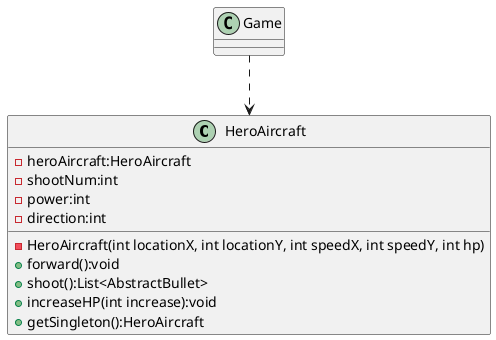 @startuml
'https://plantuml.com/class-diagram

class HeroAircraft{
    - heroAircraft:HeroAircraft
    - shootNum:int
    - power:int
    - direction:int
    - HeroAircraft(int locationX, int locationY, int speedX, int speedY, int hp)
    + forward():void
    + shoot():List<AbstractBullet>
    + increaseHP(int increase):void
    + getSingleton():HeroAircraft
}

class Game {
}

Game ..> HeroAircraft

@enduml
